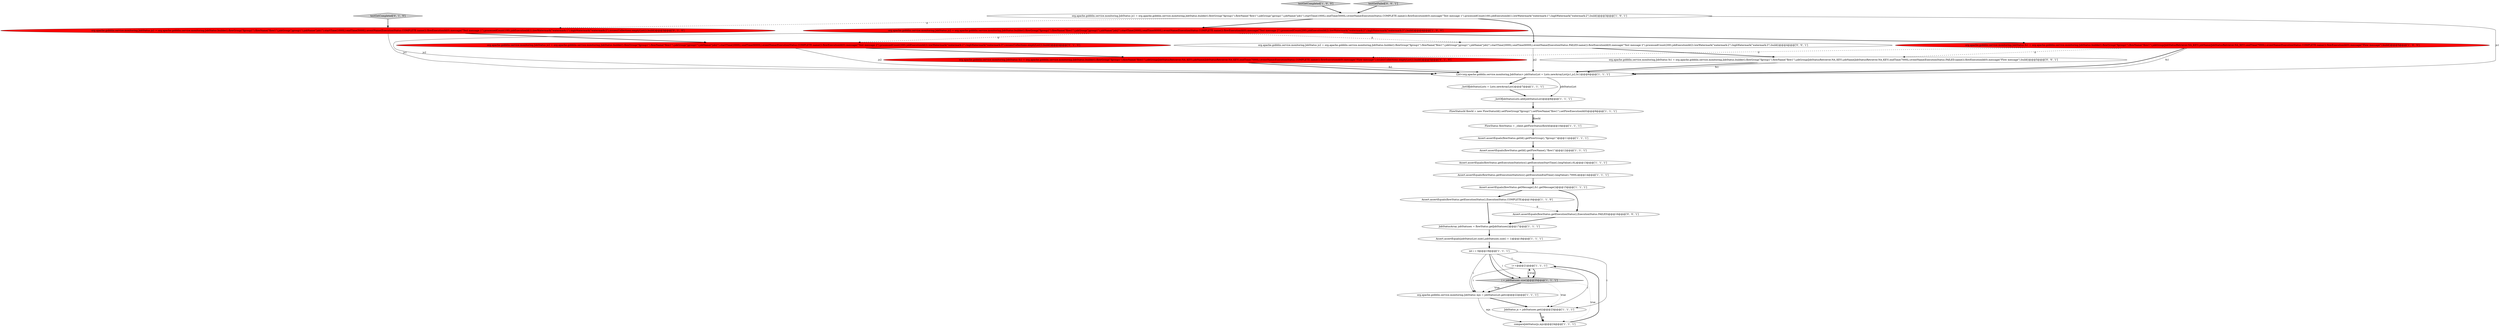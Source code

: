 digraph {
3 [style = filled, label = "Assert.assertEquals(flowStatus.getId().getFlowName(),\"flow1\")@@@12@@@['1', '1', '1']", fillcolor = white, shape = ellipse image = "AAA0AAABBB1BBB"];
17 [style = filled, label = "_listOfJobStatusLists = Lists.newArrayList()@@@7@@@['1', '1', '1']", fillcolor = white, shape = ellipse image = "AAA0AAABBB1BBB"];
25 [style = filled, label = "org.apache.gobblin.service.monitoring.JobStatus fs1 = org.apache.gobblin.service.monitoring.JobStatus.builder().flowGroup(\"fgroup1\").flowName(\"flow1\").jobGroup(JobStatusRetriever.NA_KEY).jobName(JobStatusRetriever.NA_KEY).endTime(7000L).eventName(ExecutionStatus.COMPLETE.name()).flowExecutionId(0).message(\"Flow message\").issues(Collections.emptyList()).build()@@@5@@@['0', '1', '0']", fillcolor = red, shape = ellipse image = "AAA1AAABBB2BBB"];
20 [style = filled, label = "_listOfJobStatusLists.add(jobStatusList)@@@8@@@['1', '1', '1']", fillcolor = white, shape = ellipse image = "AAA0AAABBB1BBB"];
1 [style = filled, label = "testGetCompleted['1', '0', '0']", fillcolor = lightgray, shape = diamond image = "AAA0AAABBB1BBB"];
10 [style = filled, label = "Assert.assertEquals(flowStatus.getId().getFlowGroup(),\"fgroup1\")@@@11@@@['1', '1', '1']", fillcolor = white, shape = ellipse image = "AAA0AAABBB1BBB"];
16 [style = filled, label = "FlowStatusId flowId = new FlowStatusId().setFlowGroup(\"fgroup1\").setFlowName(\"flow1\").setFlowExecutionId(0)@@@9@@@['1', '1', '1']", fillcolor = white, shape = ellipse image = "AAA0AAABBB1BBB"];
0 [style = filled, label = "i++@@@21@@@['1', '1', '1']", fillcolor = white, shape = ellipse image = "AAA0AAABBB1BBB"];
24 [style = filled, label = "org.apache.gobblin.service.monitoring.JobStatus js2 = org.apache.gobblin.service.monitoring.JobStatus.builder().flowGroup(\"fgroup1\").flowName(\"flow1\").jobGroup(\"jgroup1\").jobName(\"job2\").startTime(2000L).endTime(6000L).eventName(ExecutionStatus.COMPLETE.name()).flowExecutionId(0).message(\"Test message 2\").processedCount(200).jobExecutionId(2).lowWatermark(\"watermark:2\").highWatermark(\"watermark:3\").issues(Collections.emptyList()).build()@@@4@@@['0', '1', '0']", fillcolor = red, shape = ellipse image = "AAA1AAABBB2BBB"];
14 [style = filled, label = "i < jobStatuses.size()@@@20@@@['1', '1', '1']", fillcolor = lightgray, shape = diamond image = "AAA0AAABBB1BBB"];
13 [style = filled, label = "Assert.assertEquals(flowStatus.getExecutionStatus(),ExecutionStatus.COMPLETE)@@@16@@@['1', '1', '0']", fillcolor = white, shape = ellipse image = "AAA0AAABBB1BBB"];
18 [style = filled, label = "Assert.assertEquals(flowStatus.getMessage(),fs1.getMessage())@@@15@@@['1', '1', '1']", fillcolor = white, shape = ellipse image = "AAA0AAABBB1BBB"];
6 [style = filled, label = "org.apache.gobblin.service.monitoring.JobStatus mjs = jobStatusList.get(i)@@@22@@@['1', '1', '1']", fillcolor = white, shape = ellipse image = "AAA0AAABBB1BBB"];
21 [style = filled, label = "Assert.assertEquals(flowStatus.getExecutionStatistics().getExecutionStartTime().longValue(),0L)@@@13@@@['1', '1', '1']", fillcolor = white, shape = ellipse image = "AAA0AAABBB1BBB"];
26 [style = filled, label = "org.apache.gobblin.service.monitoring.JobStatus js1 = org.apache.gobblin.service.monitoring.JobStatus.builder().flowGroup(\"fgroup1\").flowName(\"flow1\").jobGroup(\"jgroup1\").jobName(\"job1\").startTime(1000L).endTime(5000L).eventName(ExecutionStatus.COMPLETE.name()).flowExecutionId(0).message(\"Test message 1\").processedCount(100).jobExecutionId(1).lowWatermark(\"watermark:1\").highWatermark(\"watermark:2\").issues(Collections.emptyList()).build()@@@3@@@['0', '1', '0']", fillcolor = red, shape = ellipse image = "AAA1AAABBB2BBB"];
30 [style = filled, label = "testGetFailed['0', '0', '1']", fillcolor = lightgray, shape = diamond image = "AAA0AAABBB3BBB"];
8 [style = filled, label = "org.apache.gobblin.service.monitoring.JobStatus js2 = org.apache.gobblin.service.monitoring.JobStatus.builder().flowGroup(\"fgroup1\").flowName(\"flow1\").jobGroup(\"jgroup1\").jobName(\"job2\").startTime(2000L).endTime(6000L).eventName(ExecutionStatus.COMPLETE.name()).flowExecutionId(0).message(\"Test message 2\").processedCount(200).jobExecutionId(2).lowWatermark(\"watermark:2\").highWatermark(\"watermark:3\").build()@@@4@@@['1', '0', '0']", fillcolor = red, shape = ellipse image = "AAA1AAABBB1BBB"];
7 [style = filled, label = "JobStatusArray jobStatuses = flowStatus.getJobStatuses()@@@17@@@['1', '1', '1']", fillcolor = white, shape = ellipse image = "AAA0AAABBB1BBB"];
23 [style = filled, label = "testGetCompleted['0', '1', '0']", fillcolor = lightgray, shape = diamond image = "AAA0AAABBB2BBB"];
29 [style = filled, label = "org.apache.gobblin.service.monitoring.JobStatus js2 = org.apache.gobblin.service.monitoring.JobStatus.builder().flowGroup(\"fgroup1\").flowName(\"flow1\").jobGroup(\"jgroup1\").jobName(\"job2\").startTime(2000L).endTime(6000L).eventName(ExecutionStatus.FAILED.name()).flowExecutionId(0).message(\"Test message 2\").processedCount(200).jobExecutionId(2).lowWatermark(\"watermark:2\").highWatermark(\"watermark:3\").build()@@@4@@@['0', '0', '1']", fillcolor = white, shape = ellipse image = "AAA0AAABBB3BBB"];
5 [style = filled, label = "org.apache.gobblin.service.monitoring.JobStatus fs1 = org.apache.gobblin.service.monitoring.JobStatus.builder().flowGroup(\"fgroup1\").flowName(\"flow1\").jobGroup(JobStatusRetriever.NA_KEY).jobName(JobStatusRetriever.NA_KEY).endTime(7000L).eventName(ExecutionStatus.COMPLETE.name()).flowExecutionId(0).message(\"Flow message\").build()@@@5@@@['1', '0', '0']", fillcolor = red, shape = ellipse image = "AAA1AAABBB1BBB"];
19 [style = filled, label = "Assert.assertEquals(jobStatusList.size(),jobStatuses.size() + 1)@@@18@@@['1', '1', '1']", fillcolor = white, shape = ellipse image = "AAA0AAABBB1BBB"];
22 [style = filled, label = "FlowStatus flowStatus = _client.getFlowStatus(flowId)@@@10@@@['1', '1', '1']", fillcolor = white, shape = ellipse image = "AAA0AAABBB1BBB"];
27 [style = filled, label = "org.apache.gobblin.service.monitoring.JobStatus fs1 = org.apache.gobblin.service.monitoring.JobStatus.builder().flowGroup(\"fgroup1\").flowName(\"flow1\").jobGroup(JobStatusRetriever.NA_KEY).jobName(JobStatusRetriever.NA_KEY).endTime(7000L).eventName(ExecutionStatus.FAILED.name()).flowExecutionId(0).message(\"Flow message\").build()@@@5@@@['0', '0', '1']", fillcolor = white, shape = ellipse image = "AAA0AAABBB3BBB"];
4 [style = filled, label = "compareJobStatus(js,mjs)@@@24@@@['1', '1', '1']", fillcolor = white, shape = ellipse image = "AAA0AAABBB1BBB"];
12 [style = filled, label = "Assert.assertEquals(flowStatus.getExecutionStatistics().getExecutionEndTime().longValue(),7000L)@@@14@@@['1', '1', '1']", fillcolor = white, shape = ellipse image = "AAA0AAABBB1BBB"];
15 [style = filled, label = "List<org.apache.gobblin.service.monitoring.JobStatus> jobStatusList = Lists.newArrayList(js1,js2,fs1)@@@6@@@['1', '1', '1']", fillcolor = white, shape = ellipse image = "AAA0AAABBB1BBB"];
9 [style = filled, label = "JobStatus js = jobStatuses.get(i)@@@23@@@['1', '1', '1']", fillcolor = white, shape = ellipse image = "AAA0AAABBB1BBB"];
28 [style = filled, label = "Assert.assertEquals(flowStatus.getExecutionStatus(),ExecutionStatus.FAILED)@@@16@@@['0', '0', '1']", fillcolor = white, shape = ellipse image = "AAA0AAABBB3BBB"];
11 [style = filled, label = "org.apache.gobblin.service.monitoring.JobStatus js1 = org.apache.gobblin.service.monitoring.JobStatus.builder().flowGroup(\"fgroup1\").flowName(\"flow1\").jobGroup(\"jgroup1\").jobName(\"job1\").startTime(1000L).endTime(5000L).eventName(ExecutionStatus.COMPLETE.name()).flowExecutionId(0).message(\"Test message 1\").processedCount(100).jobExecutionId(1).lowWatermark(\"watermark:1\").highWatermark(\"watermark:2\").build()@@@3@@@['1', '0', '1']", fillcolor = white, shape = ellipse image = "AAA0AAABBB1BBB"];
2 [style = filled, label = "int i = 0@@@19@@@['1', '1', '1']", fillcolor = white, shape = ellipse image = "AAA0AAABBB1BBB"];
0->9 [style = solid, label="i"];
2->9 [style = solid, label="i"];
8->15 [style = solid, label="js2"];
9->4 [style = solid, label="js"];
14->0 [style = dotted, label="true"];
2->6 [style = solid, label="i"];
26->15 [style = solid, label="js1"];
11->15 [style = solid, label="js1"];
9->4 [style = bold, label=""];
11->26 [style = dashed, label="0"];
23->26 [style = bold, label=""];
28->7 [style = bold, label=""];
11->29 [style = bold, label=""];
5->15 [style = bold, label=""];
10->3 [style = bold, label=""];
5->25 [style = dashed, label="0"];
19->2 [style = bold, label=""];
6->4 [style = solid, label="mjs"];
8->24 [style = dashed, label="0"];
16->22 [style = bold, label=""];
26->24 [style = bold, label=""];
24->15 [style = solid, label="js2"];
18->28 [style = bold, label=""];
27->15 [style = bold, label=""];
4->0 [style = bold, label=""];
1->11 [style = bold, label=""];
21->12 [style = bold, label=""];
5->15 [style = solid, label="fs1"];
13->28 [style = dashed, label="0"];
29->27 [style = bold, label=""];
30->11 [style = bold, label=""];
15->17 [style = bold, label=""];
0->14 [style = bold, label=""];
0->14 [style = solid, label="i"];
5->27 [style = dashed, label="0"];
20->16 [style = bold, label=""];
29->15 [style = solid, label="js2"];
8->5 [style = bold, label=""];
13->7 [style = bold, label=""];
24->25 [style = bold, label=""];
25->15 [style = solid, label="fs1"];
2->14 [style = solid, label="i"];
2->14 [style = bold, label=""];
12->18 [style = bold, label=""];
22->10 [style = bold, label=""];
18->13 [style = bold, label=""];
25->15 [style = bold, label=""];
16->22 [style = solid, label="flowId"];
2->0 [style = solid, label="i"];
11->8 [style = bold, label=""];
3->21 [style = bold, label=""];
27->15 [style = solid, label="fs1"];
14->9 [style = dotted, label="true"];
6->9 [style = bold, label=""];
14->4 [style = dotted, label="true"];
7->19 [style = bold, label=""];
0->6 [style = solid, label="i"];
14->6 [style = bold, label=""];
8->29 [style = dashed, label="0"];
17->20 [style = bold, label=""];
15->20 [style = solid, label="jobStatusList"];
14->6 [style = dotted, label="true"];
}
